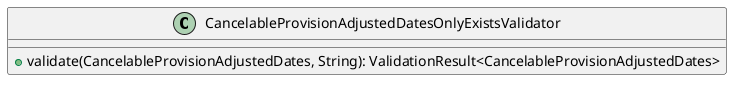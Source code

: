 @startuml

    class CancelableProvisionAdjustedDatesOnlyExistsValidator [[CancelableProvisionAdjustedDatesOnlyExistsValidator.html]] {
        +validate(CancelableProvisionAdjustedDates, String): ValidationResult<CancelableProvisionAdjustedDates>
    }

@enduml
